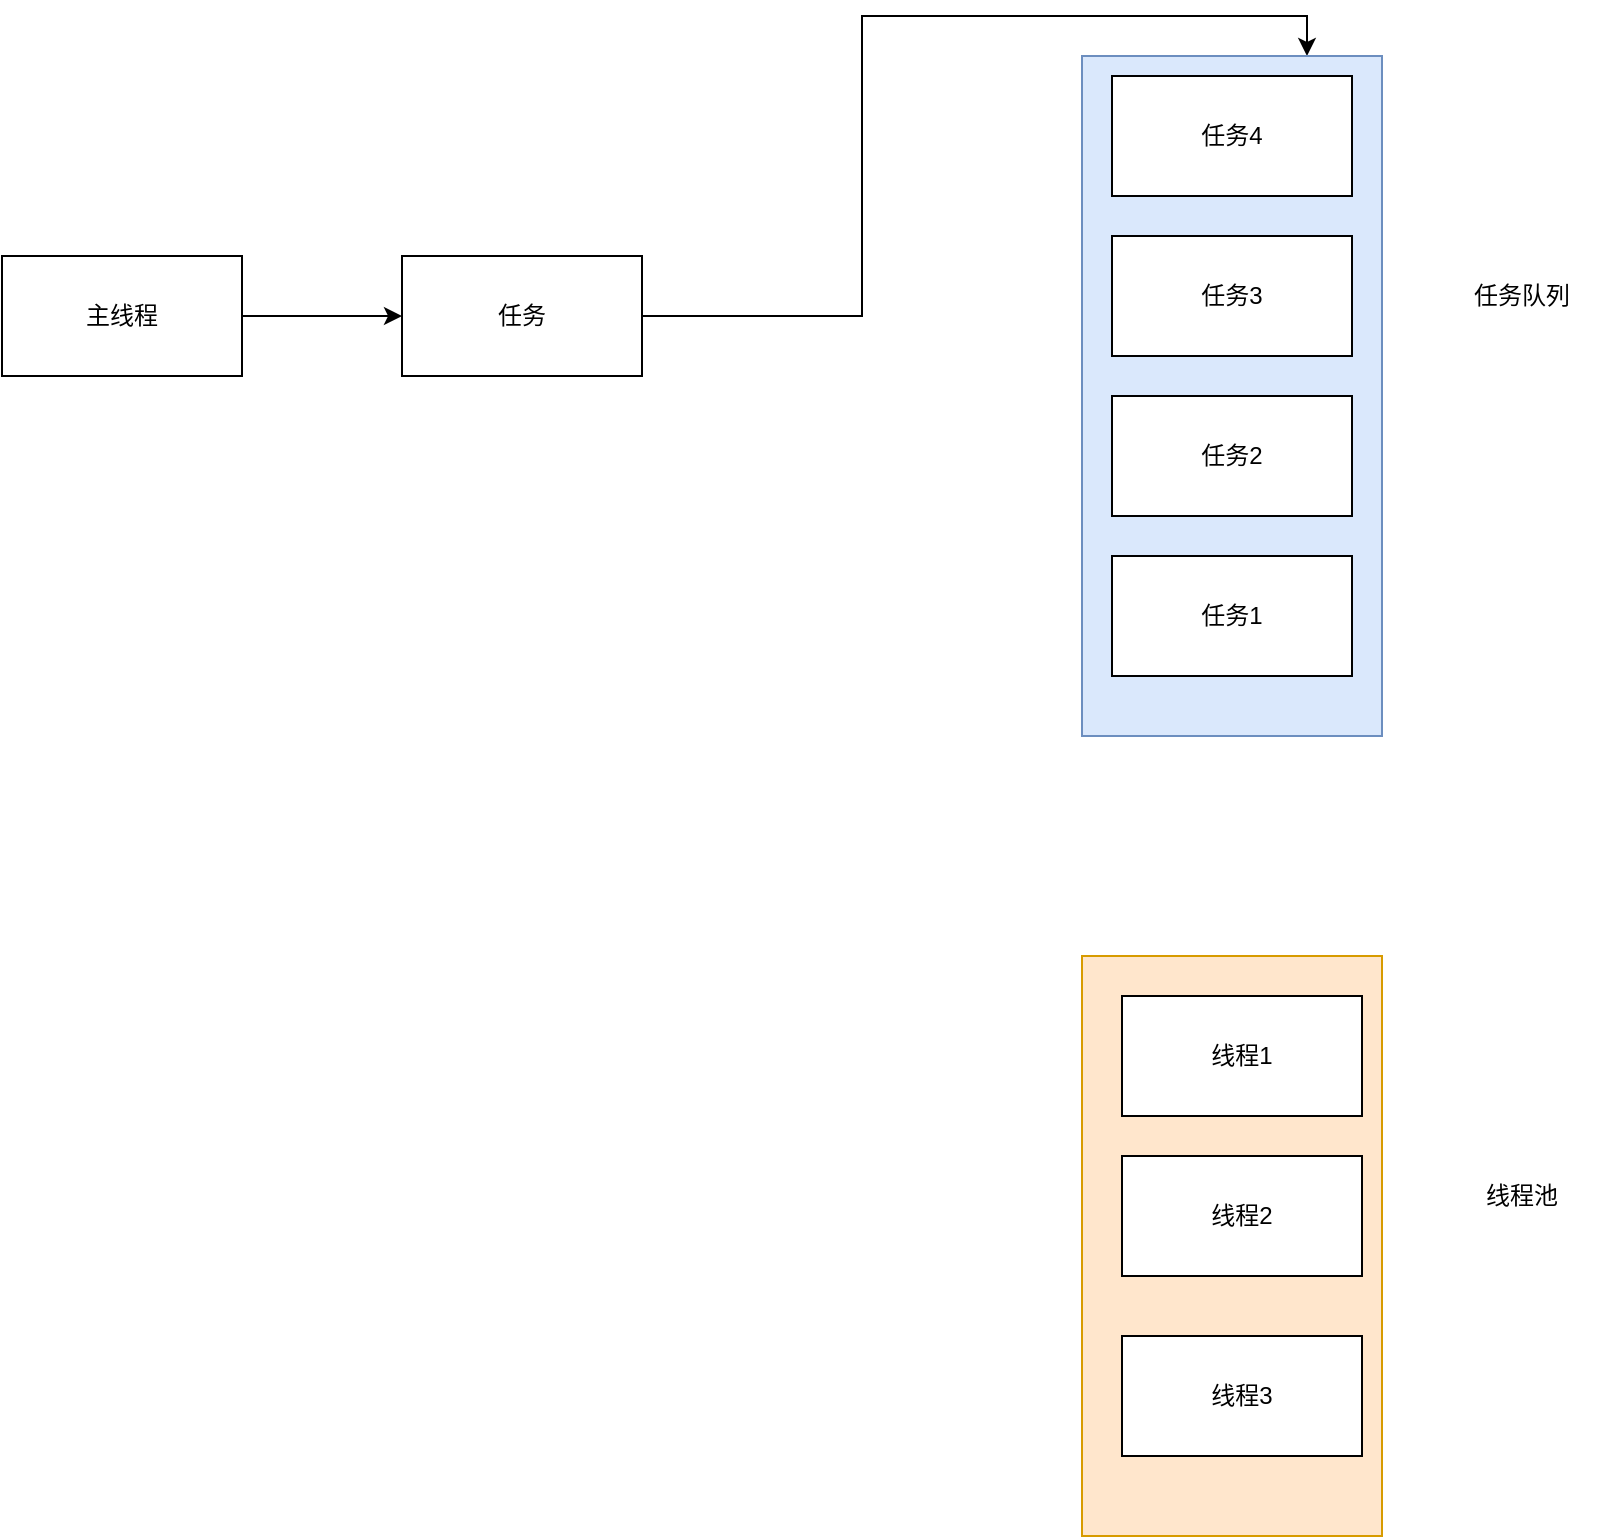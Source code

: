 <mxfile version="12.1.1" type="github" pages="1">
  <diagram id="F3TOaoYRdE4VIb_0w9BB" name="第 1 页">
    <mxGraphModel dx="1408" dy="755" grid="1" gridSize="10" guides="1" tooltips="1" connect="1" arrows="1" fold="1" page="1" pageScale="1" pageWidth="827" pageHeight="1169" math="0" shadow="0">
      <root>
        <mxCell id="0"/>
        <mxCell id="1" parent="0"/>
        <mxCell id="y4gmUEkYfkZXAy4AvDnJ-3" value="" style="edgeStyle=orthogonalEdgeStyle;rounded=0;orthogonalLoop=1;jettySize=auto;html=1;" edge="1" parent="1" source="y4gmUEkYfkZXAy4AvDnJ-1" target="y4gmUEkYfkZXAy4AvDnJ-2">
          <mxGeometry relative="1" as="geometry"/>
        </mxCell>
        <mxCell id="y4gmUEkYfkZXAy4AvDnJ-1" value="主线程" style="rounded=0;whiteSpace=wrap;html=1;" vertex="1" parent="1">
          <mxGeometry x="40" y="170" width="120" height="60" as="geometry"/>
        </mxCell>
        <mxCell id="y4gmUEkYfkZXAy4AvDnJ-5" style="edgeStyle=orthogonalEdgeStyle;rounded=0;orthogonalLoop=1;jettySize=auto;html=1;entryX=0.75;entryY=0;entryDx=0;entryDy=0;" edge="1" parent="1" source="y4gmUEkYfkZXAy4AvDnJ-2" target="y4gmUEkYfkZXAy4AvDnJ-4">
          <mxGeometry relative="1" as="geometry"/>
        </mxCell>
        <mxCell id="y4gmUEkYfkZXAy4AvDnJ-2" value="任务" style="rounded=0;whiteSpace=wrap;html=1;" vertex="1" parent="1">
          <mxGeometry x="240" y="170" width="120" height="60" as="geometry"/>
        </mxCell>
        <mxCell id="y4gmUEkYfkZXAy4AvDnJ-4" value="" style="rounded=0;whiteSpace=wrap;html=1;fillColor=#dae8fc;strokeColor=#6c8ebf;" vertex="1" parent="1">
          <mxGeometry x="580" y="70" width="150" height="340" as="geometry"/>
        </mxCell>
        <mxCell id="y4gmUEkYfkZXAy4AvDnJ-6" value="任务2" style="rounded=0;whiteSpace=wrap;html=1;" vertex="1" parent="1">
          <mxGeometry x="595" y="240" width="120" height="60" as="geometry"/>
        </mxCell>
        <mxCell id="y4gmUEkYfkZXAy4AvDnJ-7" value="任务1" style="rounded=0;whiteSpace=wrap;html=1;" vertex="1" parent="1">
          <mxGeometry x="595" y="320" width="120" height="60" as="geometry"/>
        </mxCell>
        <mxCell id="y4gmUEkYfkZXAy4AvDnJ-9" value="任务3" style="rounded=0;whiteSpace=wrap;html=1;" vertex="1" parent="1">
          <mxGeometry x="595" y="160" width="120" height="60" as="geometry"/>
        </mxCell>
        <mxCell id="y4gmUEkYfkZXAy4AvDnJ-10" value="" style="rounded=0;whiteSpace=wrap;html=1;fillColor=#ffe6cc;strokeColor=#d79b00;" vertex="1" parent="1">
          <mxGeometry x="580" y="520" width="150" height="290" as="geometry"/>
        </mxCell>
        <mxCell id="y4gmUEkYfkZXAy4AvDnJ-11" value="任务队列" style="text;html=1;strokeColor=none;fillColor=none;align=center;verticalAlign=middle;whiteSpace=wrap;rounded=0;" vertex="1" parent="1">
          <mxGeometry x="750" y="180" width="100" height="20" as="geometry"/>
        </mxCell>
        <mxCell id="y4gmUEkYfkZXAy4AvDnJ-12" value="线程1" style="rounded=0;whiteSpace=wrap;html=1;" vertex="1" parent="1">
          <mxGeometry x="600" y="540" width="120" height="60" as="geometry"/>
        </mxCell>
        <mxCell id="y4gmUEkYfkZXAy4AvDnJ-13" value="线程2" style="rounded=0;whiteSpace=wrap;html=1;" vertex="1" parent="1">
          <mxGeometry x="600" y="620" width="120" height="60" as="geometry"/>
        </mxCell>
        <mxCell id="y4gmUEkYfkZXAy4AvDnJ-14" value="线程3" style="rounded=0;whiteSpace=wrap;html=1;" vertex="1" parent="1">
          <mxGeometry x="600" y="710" width="120" height="60" as="geometry"/>
        </mxCell>
        <mxCell id="y4gmUEkYfkZXAy4AvDnJ-15" value="线程池" style="text;html=1;strokeColor=none;fillColor=none;align=center;verticalAlign=middle;whiteSpace=wrap;rounded=0;" vertex="1" parent="1">
          <mxGeometry x="750" y="630" width="100" height="20" as="geometry"/>
        </mxCell>
        <mxCell id="y4gmUEkYfkZXAy4AvDnJ-16" value="任务4" style="rounded=0;whiteSpace=wrap;html=1;" vertex="1" parent="1">
          <mxGeometry x="595" y="80" width="120" height="60" as="geometry"/>
        </mxCell>
      </root>
    </mxGraphModel>
  </diagram>
</mxfile>
